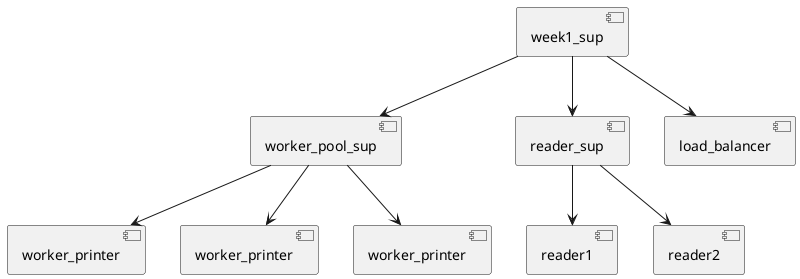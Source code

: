 @startuml
[week1_sup] as R
[worker_pool_sup] as PS
[reader_sup] as RS
[load_balancer] as LB
[worker_printer] as WP1
[worker_printer] as WP2
[worker_printer] as WP3

R --> RS
R --> PS
R --> LB

PS--> WP1
PS--> WP2
PS--> WP3

RS --> [reader1]
RS --> [reader2]
@enduml